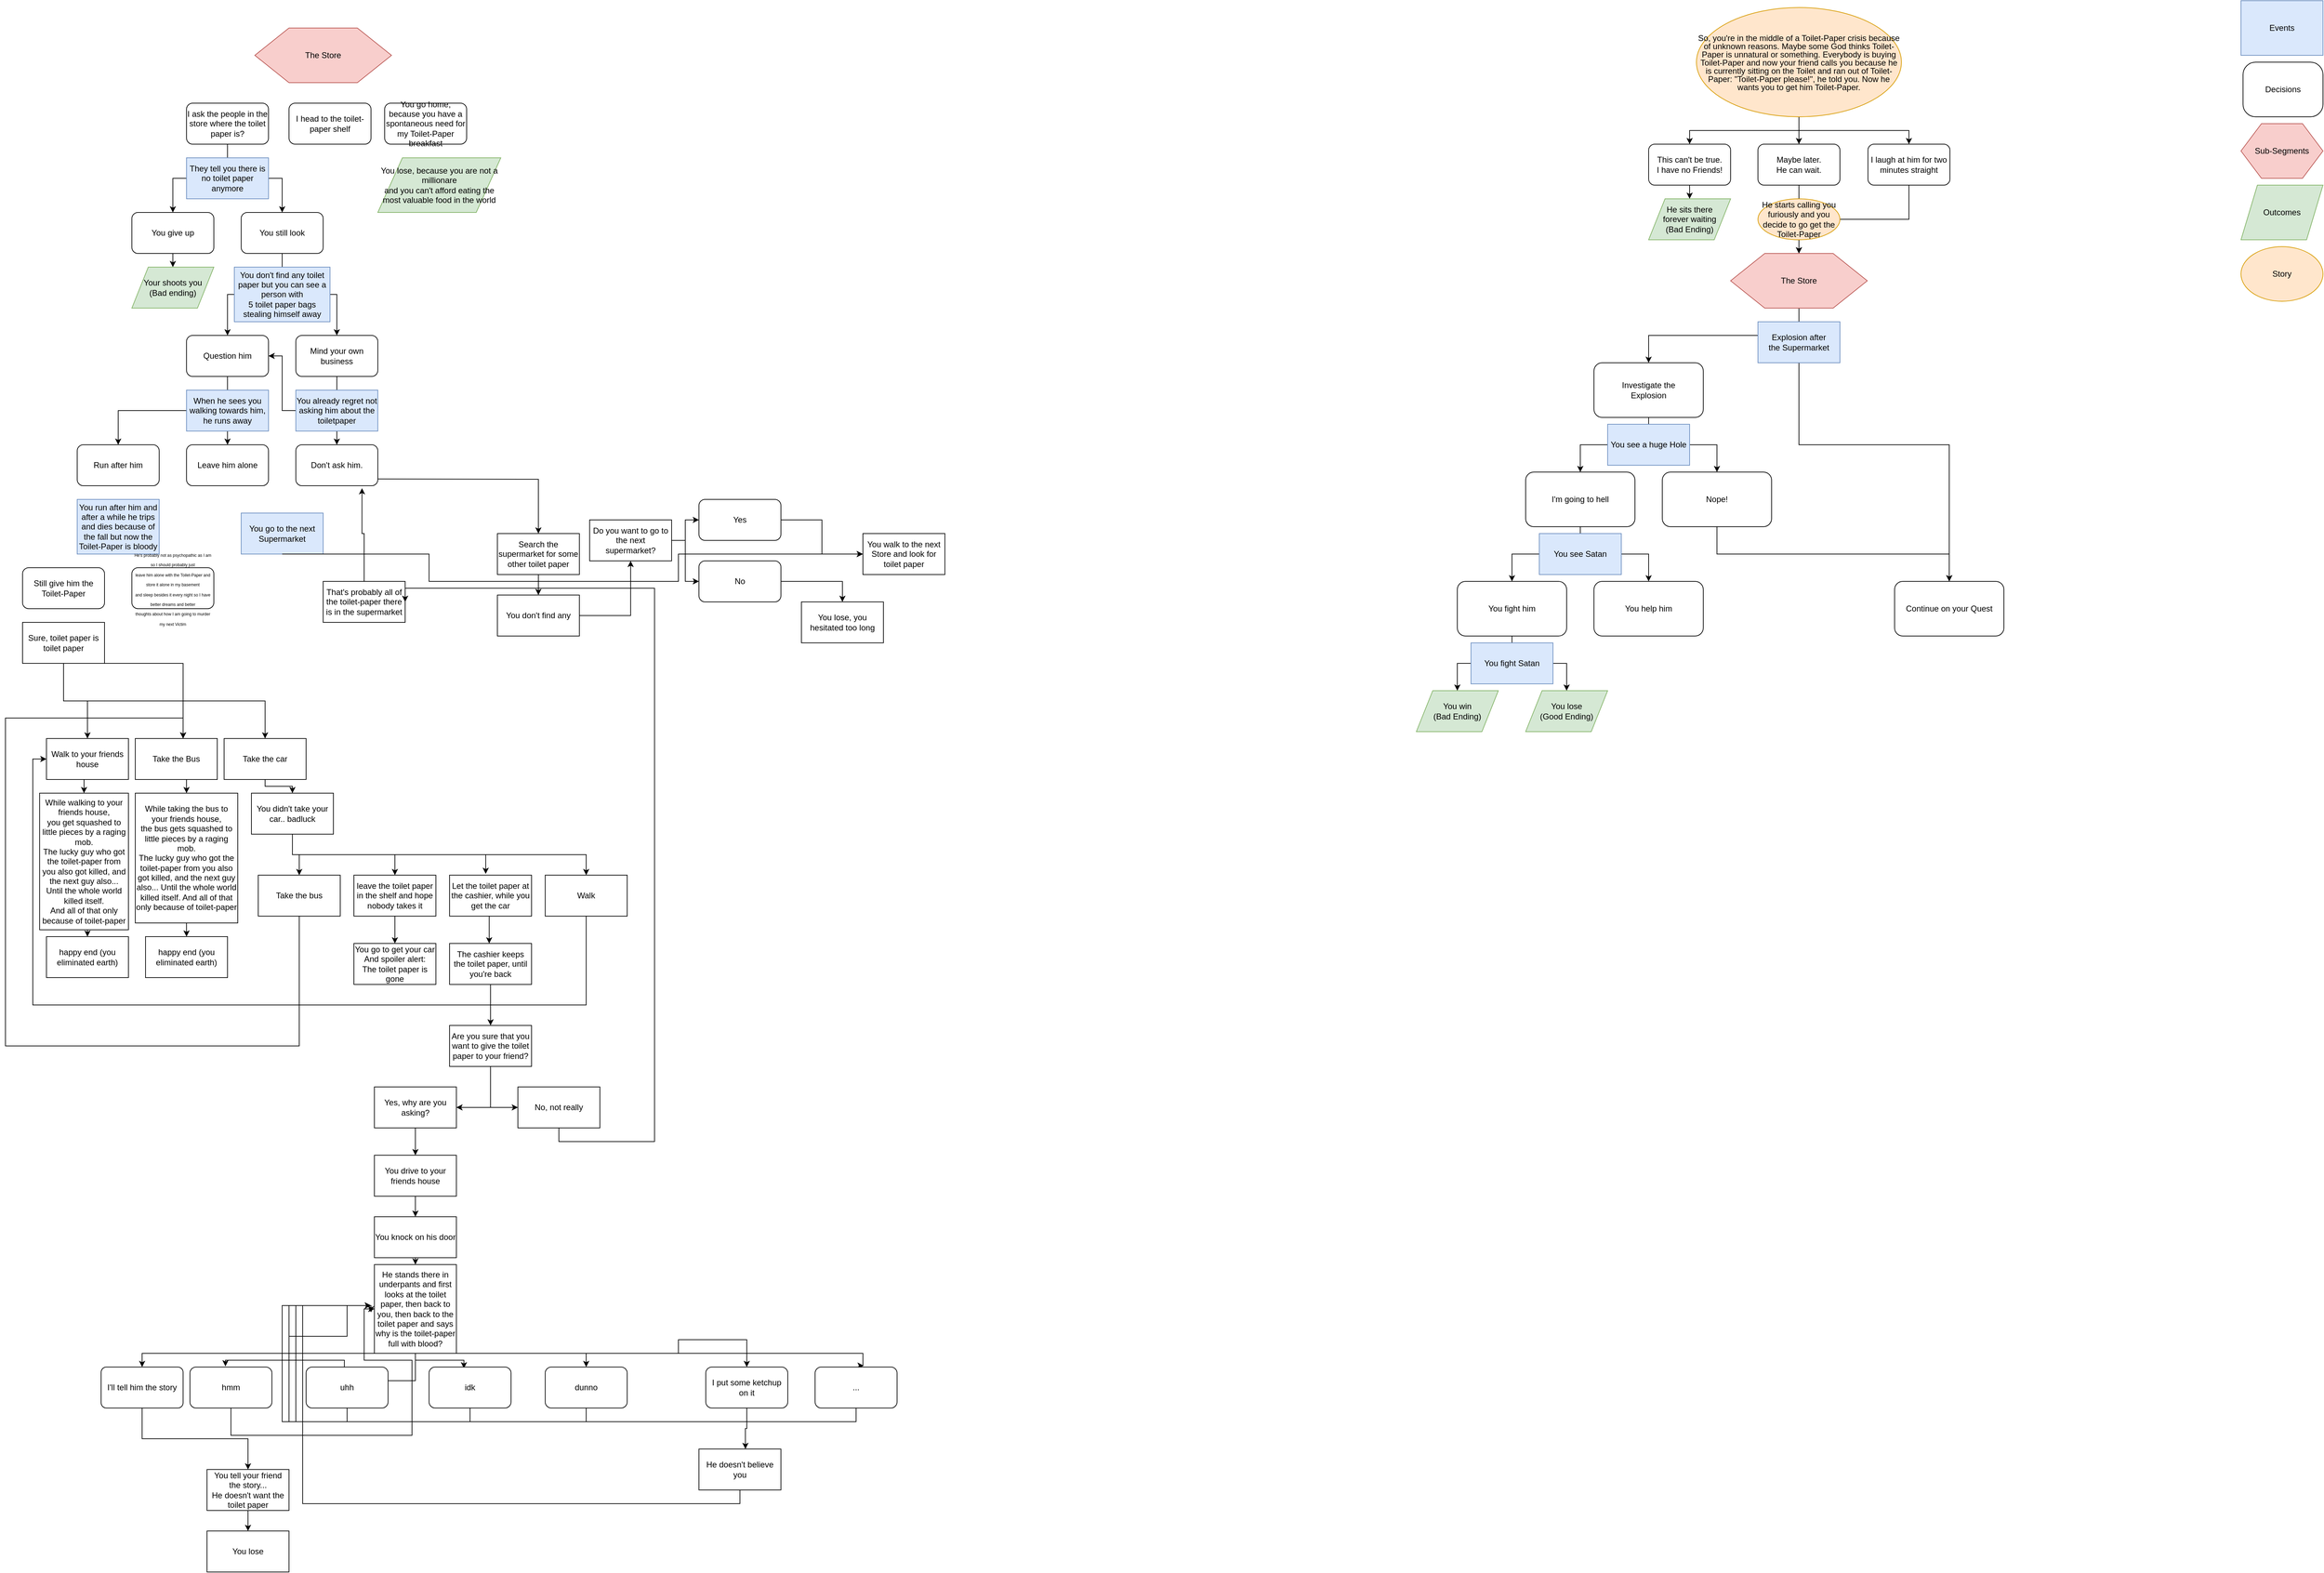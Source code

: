 <mxfile version="12.8.9" type="github">
  <diagram id="Qn3-nG2EIfxCC5e99ubx" name="Page-1">
    <mxGraphModel dx="2870" dy="514" grid="1" gridSize="10" guides="1" tooltips="1" connect="1" arrows="1" fold="1" page="0" pageScale="1" pageWidth="1169" pageHeight="827" background="none" math="0" shadow="0">
      <root>
        <mxCell id="0" />
        <mxCell id="1" parent="0" />
        <mxCell id="w2yHV6jO7LddsXgPNAkQ-8" style="edgeStyle=orthogonalEdgeStyle;rounded=0;orthogonalLoop=1;jettySize=auto;html=1;exitX=0.5;exitY=1;exitDx=0;exitDy=0;entryX=0.5;entryY=0;entryDx=0;entryDy=0;" parent="1" source="qTc8x9LIwxy68OP4qptk-10" target="qTc8x9LIwxy68OP4qptk-4" edge="1">
          <mxGeometry relative="1" as="geometry">
            <mxPoint x="760" y="450" as="sourcePoint" />
            <Array as="points">
              <mxPoint x="760" y="490" />
              <mxPoint x="540" y="490" />
            </Array>
          </mxGeometry>
        </mxCell>
        <mxCell id="w2yHV6jO7LddsXgPNAkQ-10" style="edgeStyle=orthogonalEdgeStyle;rounded=0;orthogonalLoop=1;jettySize=auto;html=1;exitX=0.5;exitY=1;exitDx=0;exitDy=0;entryX=0.5;entryY=0;entryDx=0;entryDy=0;" parent="1" source="qTc8x9LIwxy68OP4qptk-4" target="w2yHV6jO7LddsXgPNAkQ-2" edge="1">
          <mxGeometry relative="1" as="geometry" />
        </mxCell>
        <mxCell id="w2yHV6jO7LddsXgPNAkQ-13" style="edgeStyle=orthogonalEdgeStyle;rounded=0;orthogonalLoop=1;jettySize=auto;html=1;exitX=0.5;exitY=1;exitDx=0;exitDy=0;entryX=0.5;entryY=0;entryDx=0;entryDy=0;" parent="1" source="qTc8x9LIwxy68OP4qptk-4" target="w2yHV6jO7LddsXgPNAkQ-11" edge="1">
          <mxGeometry relative="1" as="geometry" />
        </mxCell>
        <mxCell id="qTc8x9LIwxy68OP4qptk-4" value="Investigate the&lt;br&gt;Explosion" style="rounded=1;whiteSpace=wrap;html=1;" parent="1" vertex="1">
          <mxGeometry x="460" y="530" width="160" height="80" as="geometry" />
        </mxCell>
        <mxCell id="qTc8x9LIwxy68OP4qptk-5" value="Continue on your Quest" style="rounded=1;whiteSpace=wrap;html=1;" parent="1" vertex="1">
          <mxGeometry x="900" y="850" width="160" height="80" as="geometry" />
        </mxCell>
        <mxCell id="w2yHV6jO7LddsXgPNAkQ-37" style="edgeStyle=orthogonalEdgeStyle;rounded=0;orthogonalLoop=1;jettySize=auto;html=1;exitX=0.5;exitY=1;exitDx=0;exitDy=0;entryX=0.5;entryY=0;entryDx=0;entryDy=0;" parent="1" source="w2yHV6jO7LddsXgPNAkQ-2" target="w2yHV6jO7LddsXgPNAkQ-36" edge="1">
          <mxGeometry relative="1" as="geometry" />
        </mxCell>
        <mxCell id="w2yHV6jO7LddsXgPNAkQ-38" style="edgeStyle=orthogonalEdgeStyle;rounded=0;orthogonalLoop=1;jettySize=auto;html=1;exitX=0.5;exitY=1;exitDx=0;exitDy=0;entryX=0.5;entryY=0;entryDx=0;entryDy=0;" parent="1" source="w2yHV6jO7LddsXgPNAkQ-2" target="w2yHV6jO7LddsXgPNAkQ-35" edge="1">
          <mxGeometry relative="1" as="geometry" />
        </mxCell>
        <mxCell id="w2yHV6jO7LddsXgPNAkQ-2" value="I&#39;m going to hell" style="rounded=1;whiteSpace=wrap;html=1;" parent="1" vertex="1">
          <mxGeometry x="360" y="690" width="160" height="80" as="geometry" />
        </mxCell>
        <mxCell id="w2yHV6jO7LddsXgPNAkQ-3" value="You see a huge Hole" style="rounded=0;whiteSpace=wrap;html=1;fillColor=#dae8fc;strokeColor=#6c8ebf;" parent="1" vertex="1">
          <mxGeometry x="480" y="620" width="120" height="60" as="geometry" />
        </mxCell>
        <mxCell id="ga1ZJdMdY6wzrTvUTJqG-1" style="edgeStyle=orthogonalEdgeStyle;rounded=0;orthogonalLoop=1;jettySize=auto;html=1;exitX=0.5;exitY=1;exitDx=0;exitDy=0;entryX=0.5;entryY=0;entryDx=0;entryDy=0;" parent="1" source="w2yHV6jO7LddsXgPNAkQ-11" target="qTc8x9LIwxy68OP4qptk-5" edge="1">
          <mxGeometry relative="1" as="geometry" />
        </mxCell>
        <mxCell id="w2yHV6jO7LddsXgPNAkQ-11" value="Nope!" style="rounded=1;whiteSpace=wrap;html=1;" parent="1" vertex="1">
          <mxGeometry x="560" y="690" width="160" height="80" as="geometry" />
        </mxCell>
        <mxCell id="w2yHV6jO7LddsXgPNAkQ-18" value="Events" style="rounded=0;whiteSpace=wrap;html=1;fillColor=#dae8fc;strokeColor=#6c8ebf;" parent="1" vertex="1">
          <mxGeometry x="1407" width="120" height="80" as="geometry" />
        </mxCell>
        <mxCell id="w2yHV6jO7LddsXgPNAkQ-19" value="Decisions" style="rounded=1;whiteSpace=wrap;html=1;arcSize=23;" parent="1" vertex="1">
          <mxGeometry x="1410" y="90" width="117" height="80" as="geometry" />
        </mxCell>
        <mxCell id="w2yHV6jO7LddsXgPNAkQ-21" value="Outcomes" style="shape=parallelogram;perimeter=parallelogramPerimeter;whiteSpace=wrap;html=1;fillColor=#d5e8d4;strokeColor=#82b366;" parent="1" vertex="1">
          <mxGeometry x="1407" y="270" width="120" height="80" as="geometry" />
        </mxCell>
        <mxCell id="w2yHV6jO7LddsXgPNAkQ-22" value="You win&lt;br&gt;(Bad Ending)" style="shape=parallelogram;perimeter=parallelogramPerimeter;whiteSpace=wrap;html=1;fillColor=#d5e8d4;strokeColor=#82b366;" parent="1" vertex="1">
          <mxGeometry x="200" y="1010" width="120" height="60" as="geometry" />
        </mxCell>
        <mxCell id="w2yHV6jO7LddsXgPNAkQ-23" value="You lose&lt;br&gt;(Good Ending)" style="shape=parallelogram;perimeter=parallelogramPerimeter;whiteSpace=wrap;html=1;fillColor=#d5e8d4;strokeColor=#82b366;" parent="1" vertex="1">
          <mxGeometry x="360" y="1010" width="120" height="60" as="geometry" />
        </mxCell>
        <mxCell id="w2yHV6jO7LddsXgPNAkQ-33" value="You see Satan" style="rounded=0;whiteSpace=wrap;html=1;fillColor=#dae8fc;strokeColor=#6c8ebf;" parent="1" vertex="1">
          <mxGeometry x="380" y="780" width="120" height="60" as="geometry" />
        </mxCell>
        <mxCell id="w2yHV6jO7LddsXgPNAkQ-35" value="You help him" style="rounded=1;whiteSpace=wrap;html=1;" parent="1" vertex="1">
          <mxGeometry x="460" y="850" width="160" height="80" as="geometry" />
        </mxCell>
        <mxCell id="w2yHV6jO7LddsXgPNAkQ-39" style="edgeStyle=orthogonalEdgeStyle;rounded=0;orthogonalLoop=1;jettySize=auto;html=1;exitX=0.5;exitY=1;exitDx=0;exitDy=0;entryX=0.5;entryY=0;entryDx=0;entryDy=0;" parent="1" source="w2yHV6jO7LddsXgPNAkQ-36" target="w2yHV6jO7LddsXgPNAkQ-22" edge="1">
          <mxGeometry relative="1" as="geometry" />
        </mxCell>
        <mxCell id="w2yHV6jO7LddsXgPNAkQ-40" style="edgeStyle=orthogonalEdgeStyle;rounded=0;orthogonalLoop=1;jettySize=auto;html=1;exitX=0.5;exitY=1;exitDx=0;exitDy=0;entryX=0.5;entryY=0;entryDx=0;entryDy=0;" parent="1" source="w2yHV6jO7LddsXgPNAkQ-36" target="w2yHV6jO7LddsXgPNAkQ-23" edge="1">
          <mxGeometry relative="1" as="geometry" />
        </mxCell>
        <mxCell id="w2yHV6jO7LddsXgPNAkQ-36" value="You fight him" style="rounded=1;whiteSpace=wrap;html=1;" parent="1" vertex="1">
          <mxGeometry x="260" y="850" width="160" height="80" as="geometry" />
        </mxCell>
        <mxCell id="w2yHV6jO7LddsXgPNAkQ-17" value="You fight Satan" style="rounded=0;whiteSpace=wrap;html=1;fillColor=#dae8fc;strokeColor=#6c8ebf;" parent="1" vertex="1">
          <mxGeometry x="280" y="940" width="120" height="60" as="geometry" />
        </mxCell>
        <mxCell id="hGm-7pk2wTPDIRRF_HYG-1" value="Story" style="ellipse;whiteSpace=wrap;html=1;fillColor=#ffe6cc;strokeColor=#d79b00;" parent="1" vertex="1">
          <mxGeometry x="1407" y="360" width="120" height="80" as="geometry" />
        </mxCell>
        <mxCell id="hGm-7pk2wTPDIRRF_HYG-8" style="edgeStyle=orthogonalEdgeStyle;rounded=0;orthogonalLoop=1;jettySize=auto;html=1;exitX=0.5;exitY=1;exitDx=0;exitDy=0;entryX=0.5;entryY=0;entryDx=0;entryDy=0;" parent="1" source="hGm-7pk2wTPDIRRF_HYG-2" target="hGm-7pk2wTPDIRRF_HYG-4" edge="1">
          <mxGeometry relative="1" as="geometry" />
        </mxCell>
        <mxCell id="hGm-7pk2wTPDIRRF_HYG-9" style="edgeStyle=orthogonalEdgeStyle;rounded=0;orthogonalLoop=1;jettySize=auto;html=1;exitX=0.5;exitY=1;exitDx=0;exitDy=0;entryX=0.5;entryY=0;entryDx=0;entryDy=0;" parent="1" source="hGm-7pk2wTPDIRRF_HYG-2" target="hGm-7pk2wTPDIRRF_HYG-5" edge="1">
          <mxGeometry relative="1" as="geometry" />
        </mxCell>
        <mxCell id="hGm-7pk2wTPDIRRF_HYG-10" style="edgeStyle=orthogonalEdgeStyle;rounded=0;orthogonalLoop=1;jettySize=auto;html=1;exitX=0.5;exitY=1;exitDx=0;exitDy=0;entryX=0.5;entryY=0;entryDx=0;entryDy=0;" parent="1" source="hGm-7pk2wTPDIRRF_HYG-2" target="hGm-7pk2wTPDIRRF_HYG-6" edge="1">
          <mxGeometry relative="1" as="geometry" />
        </mxCell>
        <mxCell id="hGm-7pk2wTPDIRRF_HYG-2" value="&lt;p style=&quot;line-height: 100%&quot;&gt;So, you&#39;re in the middle of a Toilet-Paper crisis because of unknown reasons. Maybe some God thinks Toilet-Paper is unnatural or something. Everybody is buying Toilet-Paper and now your friend calls you because he is currently sitting on the Toilet and ran out of Toilet-Paper: &quot;Toilet-Paper please!&quot;, he told you. Now he wants you to get him Toilet-Paper.&lt;/p&gt;" style="ellipse;whiteSpace=wrap;html=1;fillColor=#ffe6cc;strokeColor=#d79b00;align=center;" parent="1" vertex="1">
          <mxGeometry x="610" y="10" width="300" height="160" as="geometry" />
        </mxCell>
        <mxCell id="hGm-7pk2wTPDIRRF_HYG-13" style="edgeStyle=orthogonalEdgeStyle;rounded=0;orthogonalLoop=1;jettySize=auto;html=1;exitX=0.5;exitY=1;exitDx=0;exitDy=0;entryX=0.5;entryY=0;entryDx=0;entryDy=0;" parent="1" source="hGm-7pk2wTPDIRRF_HYG-4" target="hGm-7pk2wTPDIRRF_HYG-12" edge="1">
          <mxGeometry relative="1" as="geometry" />
        </mxCell>
        <mxCell id="hGm-7pk2wTPDIRRF_HYG-4" value="This can&#39;t be true.&lt;br&gt;I have no Friends!" style="rounded=1;whiteSpace=wrap;html=1;" parent="1" vertex="1">
          <mxGeometry x="540" y="210" width="120" height="60" as="geometry" />
        </mxCell>
        <mxCell id="HRX807A8xVsZpX2Y_Qhh-1" style="edgeStyle=orthogonalEdgeStyle;rounded=0;orthogonalLoop=1;jettySize=auto;html=1;exitX=0.5;exitY=1;exitDx=0;exitDy=0;entryX=0.5;entryY=0;entryDx=0;entryDy=0;" parent="1" source="hGm-7pk2wTPDIRRF_HYG-5" target="OO5MdOur09zsrJe4_zCE-3" edge="1">
          <mxGeometry relative="1" as="geometry" />
        </mxCell>
        <mxCell id="hGm-7pk2wTPDIRRF_HYG-5" value="Maybe later.&lt;br&gt;He can wait." style="rounded=1;whiteSpace=wrap;html=1;" parent="1" vertex="1">
          <mxGeometry x="700" y="210" width="120" height="60" as="geometry" />
        </mxCell>
        <mxCell id="HRX807A8xVsZpX2Y_Qhh-2" style="edgeStyle=orthogonalEdgeStyle;rounded=0;orthogonalLoop=1;jettySize=auto;html=1;exitX=0.5;exitY=1;exitDx=0;exitDy=0;entryX=0.5;entryY=0;entryDx=0;entryDy=0;" parent="1" source="hGm-7pk2wTPDIRRF_HYG-6" target="OO5MdOur09zsrJe4_zCE-3" edge="1">
          <mxGeometry relative="1" as="geometry" />
        </mxCell>
        <mxCell id="hGm-7pk2wTPDIRRF_HYG-6" value="I laugh at him for two minutes straight" style="rounded=1;whiteSpace=wrap;html=1;" parent="1" vertex="1">
          <mxGeometry x="861" y="210" width="120" height="60" as="geometry" />
        </mxCell>
        <mxCell id="hGm-7pk2wTPDIRRF_HYG-12" value="He sits there &lt;br&gt;forever waiting&lt;br&gt;(Bad Ending)" style="shape=parallelogram;perimeter=parallelogramPerimeter;whiteSpace=wrap;html=1;fillColor=#d5e8d4;strokeColor=#82b366;" parent="1" vertex="1">
          <mxGeometry x="540" y="290" width="120" height="60" as="geometry" />
        </mxCell>
        <mxCell id="hGm-7pk2wTPDIRRF_HYG-14" value="He starts calling you furiously and you decide to go get the Toilet-Paper" style="ellipse;whiteSpace=wrap;html=1;fillColor=#ffe6cc;strokeColor=#d79b00;" parent="1" vertex="1">
          <mxGeometry x="700" y="290" width="120" height="60" as="geometry" />
        </mxCell>
        <mxCell id="OO5MdOur09zsrJe4_zCE-1" value="Sub-Segments" style="shape=hexagon;perimeter=hexagonPerimeter2;whiteSpace=wrap;html=1;fillColor=#f8cecc;strokeColor=#b85450;" parent="1" vertex="1">
          <mxGeometry x="1407" y="180" width="120" height="80" as="geometry" />
        </mxCell>
        <mxCell id="xJ5OwYgdjSTBkFPhT8F--6" style="edgeStyle=orthogonalEdgeStyle;rounded=0;orthogonalLoop=1;jettySize=auto;html=1;exitX=0.5;exitY=1;exitDx=0;exitDy=0;entryX=0.5;entryY=0;entryDx=0;entryDy=0;" parent="1" source="OO5MdOur09zsrJe4_zCE-3" target="qTc8x9LIwxy68OP4qptk-5" edge="1">
          <mxGeometry relative="1" as="geometry" />
        </mxCell>
        <mxCell id="OO5MdOur09zsrJe4_zCE-3" value="The Store" style="shape=hexagon;perimeter=hexagonPerimeter2;whiteSpace=wrap;html=1;fillColor=#f8cecc;strokeColor=#b85450;" parent="1" vertex="1">
          <mxGeometry x="660" y="370" width="200" height="80" as="geometry" />
        </mxCell>
        <mxCell id="qTc8x9LIwxy68OP4qptk-10" value="Explosion after&lt;br&gt;the Supermarket" style="rounded=0;whiteSpace=wrap;html=1;fillColor=#dae8fc;strokeColor=#6c8ebf;" parent="1" vertex="1">
          <mxGeometry x="700" y="470" width="120" height="60" as="geometry" />
        </mxCell>
        <mxCell id="4MemGEek6DB2b53ONelM-1" value="The Store" style="shape=hexagon;perimeter=hexagonPerimeter2;whiteSpace=wrap;html=1;fillColor=#f8cecc;strokeColor=#b85450;" parent="1" vertex="1">
          <mxGeometry x="-1500" y="40" width="200" height="80" as="geometry" />
        </mxCell>
        <mxCell id="WwWyATiSNRp0P1ia7kzS-28" style="edgeStyle=orthogonalEdgeStyle;rounded=0;orthogonalLoop=1;jettySize=auto;html=1;exitX=0.5;exitY=1;exitDx=0;exitDy=0;entryX=0.5;entryY=0;entryDx=0;entryDy=0;" parent="1" target="WwWyATiSNRp0P1ia7kzS-27" edge="1">
          <mxGeometry relative="1" as="geometry">
            <mxPoint x="-1380" y="700" as="sourcePoint" />
          </mxGeometry>
        </mxCell>
        <mxCell id="WwWyATiSNRp0P1ia7kzS-26" value="You go to the next Supermarket" style="rounded=0;whiteSpace=wrap;html=1;fillColor=#dae8fc;strokeColor=#6c8ebf;" parent="1" vertex="1">
          <mxGeometry x="-1520" y="750" width="120" height="60" as="geometry" />
        </mxCell>
        <mxCell id="WwWyATiSNRp0P1ia7kzS-27" value="Search the supermarket for some other toilet paper" style="rounded=0;whiteSpace=wrap;html=1;" parent="1" vertex="1">
          <mxGeometry x="-1145" y="780" width="120" height="60" as="geometry" />
        </mxCell>
        <mxCell id="M6KW342iFe4JDzRaZPrO-49" value="That&#39;s probably all of the toilet-paper there is in the supermarket" style="rounded=0;whiteSpace=wrap;html=1;" parent="1" vertex="1">
          <mxGeometry x="-1400" y="850" width="120" height="60" as="geometry" />
        </mxCell>
        <mxCell id="M6KW342iFe4JDzRaZPrO-1" value="You run after him and after a while he trips and dies because of the fall but now the Toilet-Paper is bloody" style="rounded=0;whiteSpace=wrap;html=1;fillColor=#dae8fc;strokeColor=#6c8ebf;" parent="1" vertex="1">
          <mxGeometry x="-1760" y="730" width="120" height="80" as="geometry" />
        </mxCell>
        <mxCell id="M6KW342iFe4JDzRaZPrO-13" style="edgeStyle=orthogonalEdgeStyle;rounded=0;orthogonalLoop=1;jettySize=auto;html=1;exitX=0.5;exitY=1;exitDx=0;exitDy=0;" parent="1" source="M6KW342iFe4JDzRaZPrO-5" target="M6KW342iFe4JDzRaZPrO-12" edge="1">
          <mxGeometry relative="1" as="geometry" />
        </mxCell>
        <mxCell id="M6KW342iFe4JDzRaZPrO-14" style="edgeStyle=orthogonalEdgeStyle;rounded=0;orthogonalLoop=1;jettySize=auto;html=1;exitX=0.5;exitY=1;exitDx=0;exitDy=0;" parent="1" source="M6KW342iFe4JDzRaZPrO-5" target="M6KW342iFe4JDzRaZPrO-11" edge="1">
          <mxGeometry relative="1" as="geometry">
            <Array as="points">
              <mxPoint x="-1605" y="1070" />
              <mxPoint x="-1605" y="1070" />
            </Array>
          </mxGeometry>
        </mxCell>
        <mxCell id="M6KW342iFe4JDzRaZPrO-15" style="edgeStyle=orthogonalEdgeStyle;rounded=0;orthogonalLoop=1;jettySize=auto;html=1;exitX=0.5;exitY=1;exitDx=0;exitDy=0;entryX=0.5;entryY=0;entryDx=0;entryDy=0;" parent="1" source="M6KW342iFe4JDzRaZPrO-5" target="M6KW342iFe4JDzRaZPrO-10" edge="1">
          <mxGeometry relative="1" as="geometry" />
        </mxCell>
        <mxCell id="M6KW342iFe4JDzRaZPrO-5" value="Sure, toilet paper is toilet paper " style="rounded=0;whiteSpace=wrap;html=1;" parent="1" vertex="1">
          <mxGeometry x="-1840" y="910" width="120" height="60" as="geometry" />
        </mxCell>
        <mxCell id="M6KW342iFe4JDzRaZPrO-20" style="edgeStyle=orthogonalEdgeStyle;rounded=0;orthogonalLoop=1;jettySize=auto;html=1;exitX=0.5;exitY=1;exitDx=0;exitDy=0;entryX=0.5;entryY=0;entryDx=0;entryDy=0;" parent="1" source="M6KW342iFe4JDzRaZPrO-10" target="M6KW342iFe4JDzRaZPrO-17" edge="1">
          <mxGeometry relative="1" as="geometry" />
        </mxCell>
        <mxCell id="M6KW342iFe4JDzRaZPrO-10" value="&lt;div&gt;Walk to your friends house&lt;/div&gt;" style="rounded=0;whiteSpace=wrap;html=1;" parent="1" vertex="1">
          <mxGeometry x="-1805" y="1080" width="120" height="60" as="geometry" />
        </mxCell>
        <mxCell id="M6KW342iFe4JDzRaZPrO-24" style="edgeStyle=orthogonalEdgeStyle;rounded=0;orthogonalLoop=1;jettySize=auto;html=1;exitX=0.5;exitY=1;exitDx=0;exitDy=0;entryX=0.5;entryY=0;entryDx=0;entryDy=0;" parent="1" source="M6KW342iFe4JDzRaZPrO-11" target="M6KW342iFe4JDzRaZPrO-22" edge="1">
          <mxGeometry relative="1" as="geometry" />
        </mxCell>
        <mxCell id="M6KW342iFe4JDzRaZPrO-11" value="Take the Bus" style="rounded=0;whiteSpace=wrap;html=1;" parent="1" vertex="1">
          <mxGeometry x="-1675" y="1080" width="120" height="60" as="geometry" />
        </mxCell>
        <mxCell id="M6KW342iFe4JDzRaZPrO-26" style="edgeStyle=orthogonalEdgeStyle;rounded=0;orthogonalLoop=1;jettySize=auto;html=1;exitX=0.5;exitY=1;exitDx=0;exitDy=0;entryX=0.5;entryY=0;entryDx=0;entryDy=0;" parent="1" source="M6KW342iFe4JDzRaZPrO-12" target="M6KW342iFe4JDzRaZPrO-25" edge="1">
          <mxGeometry relative="1" as="geometry">
            <Array as="points">
              <mxPoint x="-1485" y="1150" />
              <mxPoint x="-1445" y="1150" />
            </Array>
          </mxGeometry>
        </mxCell>
        <mxCell id="M6KW342iFe4JDzRaZPrO-12" value="Take the car" style="rounded=0;whiteSpace=wrap;html=1;" parent="1" vertex="1">
          <mxGeometry x="-1545" y="1080" width="120" height="60" as="geometry" />
        </mxCell>
        <mxCell id="M6KW342iFe4JDzRaZPrO-19" style="edgeStyle=orthogonalEdgeStyle;rounded=0;orthogonalLoop=1;jettySize=auto;html=1;exitX=0.5;exitY=1;exitDx=0;exitDy=0;entryX=0.5;entryY=0;entryDx=0;entryDy=0;" parent="1" source="M6KW342iFe4JDzRaZPrO-17" target="M6KW342iFe4JDzRaZPrO-18" edge="1">
          <mxGeometry relative="1" as="geometry" />
        </mxCell>
        <mxCell id="M6KW342iFe4JDzRaZPrO-17" value="&lt;div&gt;While walking to your friends house,&lt;/div&gt;&lt;div&gt;you get squashed to little pieces by a raging mob.&lt;/div&gt;&lt;div&gt;The lucky guy who got the toilet-paper from you also got killed, and the next guy also... Until the whole world killed itself.&lt;/div&gt;&lt;div&gt; And all of that only because of toilet-paper&lt;/div&gt;" style="rounded=0;whiteSpace=wrap;html=1;" parent="1" vertex="1">
          <mxGeometry x="-1815" y="1160" width="130" height="200" as="geometry" />
        </mxCell>
        <mxCell id="M6KW342iFe4JDzRaZPrO-18" value="happy end (you eliminated earth)" style="rounded=0;whiteSpace=wrap;html=1;" parent="1" vertex="1">
          <mxGeometry x="-1805" y="1370" width="120" height="60" as="geometry" />
        </mxCell>
        <mxCell id="M6KW342iFe4JDzRaZPrO-21" style="edgeStyle=orthogonalEdgeStyle;rounded=0;orthogonalLoop=1;jettySize=auto;html=1;exitX=0.5;exitY=1;exitDx=0;exitDy=0;entryX=0.5;entryY=0;entryDx=0;entryDy=0;" parent="1" source="M6KW342iFe4JDzRaZPrO-22" target="M6KW342iFe4JDzRaZPrO-23" edge="1">
          <mxGeometry relative="1" as="geometry" />
        </mxCell>
        <mxCell id="M6KW342iFe4JDzRaZPrO-22" value="&lt;div&gt;While taking the bus to your friends house,&lt;/div&gt;&lt;div&gt;the bus gets squashed to little pieces by a raging mob.&lt;br&gt;&lt;/div&gt;&lt;div&gt;The lucky guy who got the toilet-paper from you also got killed, and the next guy also... Until the whole world killed itself. And all of that only because of toilet-paper&lt;br&gt;&lt;/div&gt;" style="rounded=0;whiteSpace=wrap;html=1;" parent="1" vertex="1">
          <mxGeometry x="-1675" y="1160" width="150" height="190" as="geometry" />
        </mxCell>
        <mxCell id="M6KW342iFe4JDzRaZPrO-23" value="happy end (you eliminated earth)" style="rounded=0;whiteSpace=wrap;html=1;" parent="1" vertex="1">
          <mxGeometry x="-1660" y="1370" width="120" height="60" as="geometry" />
        </mxCell>
        <mxCell id="M6KW342iFe4JDzRaZPrO-31" style="edgeStyle=orthogonalEdgeStyle;rounded=0;orthogonalLoop=1;jettySize=auto;html=1;exitX=0.5;exitY=1;exitDx=0;exitDy=0;entryX=0.5;entryY=0;entryDx=0;entryDy=0;" parent="1" source="M6KW342iFe4JDzRaZPrO-25" target="M6KW342iFe4JDzRaZPrO-30" edge="1">
          <mxGeometry relative="1" as="geometry" />
        </mxCell>
        <mxCell id="M6KW342iFe4JDzRaZPrO-32" style="edgeStyle=orthogonalEdgeStyle;rounded=0;orthogonalLoop=1;jettySize=auto;html=1;exitX=0.5;exitY=1;exitDx=0;exitDy=0;entryX=0.5;entryY=0;entryDx=0;entryDy=0;" parent="1" source="M6KW342iFe4JDzRaZPrO-25" target="M6KW342iFe4JDzRaZPrO-27" edge="1">
          <mxGeometry relative="1" as="geometry" />
        </mxCell>
        <mxCell id="M6KW342iFe4JDzRaZPrO-33" style="edgeStyle=orthogonalEdgeStyle;rounded=0;orthogonalLoop=1;jettySize=auto;html=1;exitX=0.5;exitY=1;exitDx=0;exitDy=0;entryX=0.441;entryY=-0.031;entryDx=0;entryDy=0;entryPerimeter=0;" parent="1" source="M6KW342iFe4JDzRaZPrO-25" target="M6KW342iFe4JDzRaZPrO-28" edge="1">
          <mxGeometry relative="1" as="geometry" />
        </mxCell>
        <mxCell id="M6KW342iFe4JDzRaZPrO-34" style="edgeStyle=orthogonalEdgeStyle;rounded=0;orthogonalLoop=1;jettySize=auto;html=1;exitX=0.5;exitY=1;exitDx=0;exitDy=0;" parent="1" source="M6KW342iFe4JDzRaZPrO-25" target="M6KW342iFe4JDzRaZPrO-29" edge="1">
          <mxGeometry relative="1" as="geometry" />
        </mxCell>
        <mxCell id="M6KW342iFe4JDzRaZPrO-25" value="&lt;div&gt;You didn&#39;t take your car.. badluck&lt;/div&gt;" style="rounded=0;whiteSpace=wrap;html=1;" parent="1" vertex="1">
          <mxGeometry x="-1505" y="1160" width="120" height="60" as="geometry" />
        </mxCell>
        <mxCell id="M6KW342iFe4JDzRaZPrO-39" style="edgeStyle=orthogonalEdgeStyle;rounded=0;orthogonalLoop=1;jettySize=auto;html=1;exitX=0.5;exitY=1;exitDx=0;exitDy=0;entryX=0.5;entryY=0;entryDx=0;entryDy=0;" parent="1" source="M6KW342iFe4JDzRaZPrO-27" target="M6KW342iFe4JDzRaZPrO-38" edge="1">
          <mxGeometry relative="1" as="geometry" />
        </mxCell>
        <mxCell id="M6KW342iFe4JDzRaZPrO-27" value="leave the toilet paper in the shelf and hope nobody takes it" style="rounded=0;whiteSpace=wrap;html=1;" parent="1" vertex="1">
          <mxGeometry x="-1355" y="1280" width="120" height="60" as="geometry" />
        </mxCell>
        <mxCell id="M6KW342iFe4JDzRaZPrO-48" style="edgeStyle=orthogonalEdgeStyle;rounded=0;orthogonalLoop=1;jettySize=auto;html=1;exitX=0.5;exitY=1;exitDx=0;exitDy=0;" parent="1" source="M6KW342iFe4JDzRaZPrO-28" target="M6KW342iFe4JDzRaZPrO-47" edge="1">
          <mxGeometry relative="1" as="geometry">
            <mxPoint x="-1157" y="1370" as="targetPoint" />
            <Array as="points">
              <mxPoint x="-1157" y="1340" />
            </Array>
          </mxGeometry>
        </mxCell>
        <mxCell id="M6KW342iFe4JDzRaZPrO-28" value="Let the toilet paper at the cashier, while you get the car" style="rounded=0;whiteSpace=wrap;html=1;" parent="1" vertex="1">
          <mxGeometry x="-1215" y="1280" width="120" height="60" as="geometry" />
        </mxCell>
        <mxCell id="M6KW342iFe4JDzRaZPrO-37" style="edgeStyle=orthogonalEdgeStyle;rounded=0;orthogonalLoop=1;jettySize=auto;html=1;exitX=0.5;exitY=1;exitDx=0;exitDy=0;entryX=0;entryY=0.5;entryDx=0;entryDy=0;" parent="1" source="M6KW342iFe4JDzRaZPrO-29" target="M6KW342iFe4JDzRaZPrO-10" edge="1">
          <mxGeometry relative="1" as="geometry">
            <Array as="points">
              <mxPoint x="-1015" y="1470" />
              <mxPoint x="-1825" y="1470" />
              <mxPoint x="-1825" y="1110" />
            </Array>
          </mxGeometry>
        </mxCell>
        <mxCell id="M6KW342iFe4JDzRaZPrO-29" value="Walk" style="rounded=0;whiteSpace=wrap;html=1;" parent="1" vertex="1">
          <mxGeometry x="-1075" y="1280" width="120" height="60" as="geometry" />
        </mxCell>
        <mxCell id="M6KW342iFe4JDzRaZPrO-35" style="edgeStyle=orthogonalEdgeStyle;rounded=0;orthogonalLoop=1;jettySize=auto;html=1;exitX=0.5;exitY=1;exitDx=0;exitDy=0;" parent="1" source="M6KW342iFe4JDzRaZPrO-30" target="M6KW342iFe4JDzRaZPrO-11" edge="1">
          <mxGeometry relative="1" as="geometry">
            <Array as="points">
              <mxPoint x="-1435" y="1530" />
              <mxPoint x="-1865" y="1530" />
              <mxPoint x="-1865" y="1050" />
              <mxPoint x="-1605" y="1050" />
            </Array>
          </mxGeometry>
        </mxCell>
        <mxCell id="M6KW342iFe4JDzRaZPrO-30" value="Take the bus" style="rounded=0;whiteSpace=wrap;html=1;" parent="1" vertex="1">
          <mxGeometry x="-1495" y="1280" width="120" height="60" as="geometry" />
        </mxCell>
        <mxCell id="M6KW342iFe4JDzRaZPrO-38" value="&lt;div&gt;You go to get your car&lt;br&gt;&lt;/div&gt;&lt;div&gt;And spoiler alert:&lt;/div&gt;&lt;div&gt;The toilet paper is gone&lt;br&gt; &lt;/div&gt;" style="rounded=0;whiteSpace=wrap;html=1;" parent="1" vertex="1">
          <mxGeometry x="-1355" y="1380" width="120" height="60" as="geometry" />
        </mxCell>
        <mxCell id="M6KW342iFe4JDzRaZPrO-52" style="edgeStyle=orthogonalEdgeStyle;rounded=0;orthogonalLoop=1;jettySize=auto;html=1;exitX=0.5;exitY=1;exitDx=0;exitDy=0;entryX=0.5;entryY=0;entryDx=0;entryDy=0;" edge="1" parent="1" source="M6KW342iFe4JDzRaZPrO-47" target="M6KW342iFe4JDzRaZPrO-51">
          <mxGeometry relative="1" as="geometry" />
        </mxCell>
        <mxCell id="M6KW342iFe4JDzRaZPrO-47" value="The cashier keeps the toilet paper, until you&#39;re back" style="rounded=0;whiteSpace=wrap;html=1;" parent="1" vertex="1">
          <mxGeometry x="-1215" y="1380" width="120" height="60" as="geometry" />
        </mxCell>
        <mxCell id="6DiMKuQ_fRoN0keim-UP-1" value="I head to the toilet-paper shelf" style="rounded=1;whiteSpace=wrap;html=1;" parent="1" vertex="1">
          <mxGeometry x="-1450" y="150" width="120" height="60" as="geometry" />
        </mxCell>
        <mxCell id="JG3rJxFggoxqtPLCYrr8-17" style="edgeStyle=orthogonalEdgeStyle;rounded=0;orthogonalLoop=1;jettySize=auto;html=1;exitX=0.5;exitY=1;exitDx=0;exitDy=0;entryX=0.5;entryY=0;entryDx=0;entryDy=0;" edge="1" parent="1" source="6DiMKuQ_fRoN0keim-UP-3" target="JG3rJxFggoxqtPLCYrr8-8">
          <mxGeometry relative="1" as="geometry" />
        </mxCell>
        <mxCell id="JG3rJxFggoxqtPLCYrr8-18" style="edgeStyle=orthogonalEdgeStyle;rounded=0;orthogonalLoop=1;jettySize=auto;html=1;exitX=0.5;exitY=1;exitDx=0;exitDy=0;entryX=0.5;entryY=0;entryDx=0;entryDy=0;" edge="1" parent="1" source="6DiMKuQ_fRoN0keim-UP-3" target="JG3rJxFggoxqtPLCYrr8-9">
          <mxGeometry relative="1" as="geometry" />
        </mxCell>
        <mxCell id="6DiMKuQ_fRoN0keim-UP-3" value="I ask the people in the store where the toilet paper is?" style="rounded=1;whiteSpace=wrap;html=1;" parent="1" vertex="1">
          <mxGeometry x="-1600" y="150" width="120" height="60" as="geometry" />
        </mxCell>
        <mxCell id="M6KW342iFe4JDzRaZPrO-56" style="edgeStyle=orthogonalEdgeStyle;rounded=0;orthogonalLoop=1;jettySize=auto;html=1;exitX=0.5;exitY=1;exitDx=0;exitDy=0;entryX=1;entryY=0.5;entryDx=0;entryDy=0;" edge="1" parent="1" source="M6KW342iFe4JDzRaZPrO-51" target="M6KW342iFe4JDzRaZPrO-54">
          <mxGeometry relative="1" as="geometry" />
        </mxCell>
        <mxCell id="M6KW342iFe4JDzRaZPrO-58" style="edgeStyle=orthogonalEdgeStyle;rounded=0;orthogonalLoop=1;jettySize=auto;html=1;exitX=0.5;exitY=1;exitDx=0;exitDy=0;entryX=0;entryY=0.5;entryDx=0;entryDy=0;" edge="1" parent="1" source="M6KW342iFe4JDzRaZPrO-51" target="M6KW342iFe4JDzRaZPrO-55">
          <mxGeometry relative="1" as="geometry" />
        </mxCell>
        <mxCell id="M6KW342iFe4JDzRaZPrO-51" value="Are you sure that you want to give the toilet paper to your friend? " style="rounded=0;whiteSpace=wrap;html=1;" parent="1" vertex="1">
          <mxGeometry x="-1215" y="1500" width="120" height="60" as="geometry" />
        </mxCell>
        <mxCell id="M6KW342iFe4JDzRaZPrO-64" style="edgeStyle=orthogonalEdgeStyle;rounded=0;orthogonalLoop=1;jettySize=auto;html=1;exitX=0.5;exitY=1;exitDx=0;exitDy=0;entryX=0.5;entryY=0;entryDx=0;entryDy=0;" edge="1" parent="1" source="M6KW342iFe4JDzRaZPrO-54" target="M6KW342iFe4JDzRaZPrO-63">
          <mxGeometry relative="1" as="geometry" />
        </mxCell>
        <mxCell id="M6KW342iFe4JDzRaZPrO-54" value="Yes, why are you asking?" style="rounded=0;whiteSpace=wrap;html=1;" vertex="1" parent="1">
          <mxGeometry x="-1325" y="1590" width="120" height="60" as="geometry" />
        </mxCell>
        <mxCell id="JG3rJxFggoxqtPLCYrr8-1" value="&lt;div&gt;You lose, because you are not a millionare&lt;/div&gt;&lt;div&gt;and you can&#39;t afford eating the most valuable food in the world&lt;br&gt;&lt;/div&gt;" style="shape=parallelogram;perimeter=parallelogramPerimeter;whiteSpace=wrap;html=1;fillColor=#d5e8d4;strokeColor=#82b366;" vertex="1" parent="1">
          <mxGeometry x="-1320" y="230" width="180" height="80" as="geometry" />
        </mxCell>
        <mxCell id="JG3rJxFggoxqtPLCYrr8-5" value="You go home, because you have a spontaneous need for my Toilet-Paper breakfast" style="rounded=1;whiteSpace=wrap;html=1;" vertex="1" parent="1">
          <mxGeometry x="-1310" y="150" width="120" height="60" as="geometry" />
        </mxCell>
        <mxCell id="JG3rJxFggoxqtPLCYrr8-7" style="edgeStyle=orthogonalEdgeStyle;rounded=0;orthogonalLoop=1;jettySize=auto;html=1;exitX=0.5;exitY=1;exitDx=0;exitDy=0;entryX=1;entryY=0.5;entryDx=0;entryDy=0;" edge="1" parent="1" source="M6KW342iFe4JDzRaZPrO-55" target="M6KW342iFe4JDzRaZPrO-49">
          <mxGeometry relative="1" as="geometry">
            <Array as="points">
              <mxPoint x="-1055" y="1670" />
              <mxPoint x="-915" y="1670" />
              <mxPoint x="-915" y="860" />
            </Array>
          </mxGeometry>
        </mxCell>
        <mxCell id="M6KW342iFe4JDzRaZPrO-55" value="No, not really" style="rounded=0;whiteSpace=wrap;html=1;" vertex="1" parent="1">
          <mxGeometry x="-1115" y="1590" width="120" height="60" as="geometry" />
        </mxCell>
        <mxCell id="M6KW342iFe4JDzRaZPrO-66" style="edgeStyle=orthogonalEdgeStyle;rounded=0;orthogonalLoop=1;jettySize=auto;html=1;exitX=0.5;exitY=1;exitDx=0;exitDy=0;" edge="1" parent="1" source="M6KW342iFe4JDzRaZPrO-63" target="M6KW342iFe4JDzRaZPrO-65">
          <mxGeometry relative="1" as="geometry" />
        </mxCell>
        <mxCell id="M6KW342iFe4JDzRaZPrO-63" value="You drive to your friends house" style="rounded=0;whiteSpace=wrap;html=1;" vertex="1" parent="1">
          <mxGeometry x="-1325" y="1690" width="120" height="60" as="geometry" />
        </mxCell>
        <mxCell id="M6KW342iFe4JDzRaZPrO-85" style="edgeStyle=orthogonalEdgeStyle;rounded=0;orthogonalLoop=1;jettySize=auto;html=1;exitX=0.5;exitY=1;exitDx=0;exitDy=0;entryX=0.5;entryY=0;entryDx=0;entryDy=0;" edge="1" parent="1" source="M6KW342iFe4JDzRaZPrO-65" target="M6KW342iFe4JDzRaZPrO-69">
          <mxGeometry relative="1" as="geometry" />
        </mxCell>
        <mxCell id="M6KW342iFe4JDzRaZPrO-65" value="You knock on his door" style="rounded=0;whiteSpace=wrap;html=1;" vertex="1" parent="1">
          <mxGeometry x="-1325" y="1780" width="120" height="60" as="geometry" />
        </mxCell>
        <mxCell id="M6KW342iFe4JDzRaZPrO-89" style="edgeStyle=orthogonalEdgeStyle;rounded=0;orthogonalLoop=1;jettySize=auto;html=1;exitX=0.5;exitY=1;exitDx=0;exitDy=0;" edge="1" parent="1" source="M6KW342iFe4JDzRaZPrO-69" target="M6KW342iFe4JDzRaZPrO-78">
          <mxGeometry relative="1" as="geometry">
            <Array as="points">
              <mxPoint x="-1015" y="1980" />
            </Array>
          </mxGeometry>
        </mxCell>
        <mxCell id="M6KW342iFe4JDzRaZPrO-90" style="edgeStyle=orthogonalEdgeStyle;rounded=0;orthogonalLoop=1;jettySize=auto;html=1;exitX=0.5;exitY=1;exitDx=0;exitDy=0;entryX=0.5;entryY=0;entryDx=0;entryDy=0;" edge="1" parent="1" source="M6KW342iFe4JDzRaZPrO-69" target="M6KW342iFe4JDzRaZPrO-79">
          <mxGeometry relative="1" as="geometry">
            <Array as="points">
              <mxPoint x="-880" y="1980" />
              <mxPoint x="-880" y="1960" />
              <mxPoint x="-780" y="1960" />
            </Array>
          </mxGeometry>
        </mxCell>
        <mxCell id="M6KW342iFe4JDzRaZPrO-91" style="edgeStyle=orthogonalEdgeStyle;rounded=0;orthogonalLoop=1;jettySize=auto;html=1;exitX=0.5;exitY=1;exitDx=0;exitDy=0;entryX=0.592;entryY=-0.033;entryDx=0;entryDy=0;entryPerimeter=0;" edge="1" parent="1" source="M6KW342iFe4JDzRaZPrO-69" target="M6KW342iFe4JDzRaZPrO-87">
          <mxGeometry relative="1" as="geometry">
            <mxPoint x="-610" y="1990" as="targetPoint" />
            <Array as="points">
              <mxPoint x="-610" y="1980" />
            </Array>
          </mxGeometry>
        </mxCell>
        <mxCell id="M6KW342iFe4JDzRaZPrO-92" style="edgeStyle=orthogonalEdgeStyle;rounded=0;orthogonalLoop=1;jettySize=auto;html=1;exitX=0.5;exitY=1;exitDx=0;exitDy=0;entryX=0.433;entryY=-0.017;entryDx=0;entryDy=0;entryPerimeter=0;" edge="1" parent="1" source="M6KW342iFe4JDzRaZPrO-69" target="M6KW342iFe4JDzRaZPrO-75">
          <mxGeometry relative="1" as="geometry">
            <mxPoint x="-1544" y="2000" as="targetPoint" />
            <Array as="points">
              <mxPoint x="-1265" y="2020" />
              <mxPoint x="-1369" y="2020" />
              <mxPoint x="-1369" y="1990" />
              <mxPoint x="-1543" y="1990" />
            </Array>
          </mxGeometry>
        </mxCell>
        <mxCell id="M6KW342iFe4JDzRaZPrO-93" style="edgeStyle=orthogonalEdgeStyle;rounded=0;orthogonalLoop=1;jettySize=auto;html=1;exitX=0.5;exitY=1;exitDx=0;exitDy=0;entryX=0.5;entryY=0;entryDx=0;entryDy=0;" edge="1" parent="1" source="M6KW342iFe4JDzRaZPrO-69" target="M6KW342iFe4JDzRaZPrO-80">
          <mxGeometry relative="1" as="geometry">
            <Array as="points">
              <mxPoint x="-1665" y="1980" />
            </Array>
          </mxGeometry>
        </mxCell>
        <mxCell id="M6KW342iFe4JDzRaZPrO-95" style="edgeStyle=orthogonalEdgeStyle;rounded=0;orthogonalLoop=1;jettySize=auto;html=1;exitX=0.5;exitY=1;exitDx=0;exitDy=0;entryX=0.425;entryY=0.033;entryDx=0;entryDy=0;entryPerimeter=0;" edge="1" parent="1" source="M6KW342iFe4JDzRaZPrO-69" target="M6KW342iFe4JDzRaZPrO-77">
          <mxGeometry relative="1" as="geometry">
            <Array as="points">
              <mxPoint x="-1265" y="1990" />
              <mxPoint x="-1194" y="1990" />
            </Array>
          </mxGeometry>
        </mxCell>
        <mxCell id="M6KW342iFe4JDzRaZPrO-69" value="He stands there in underpants and first looks at the toilet paper, then back to you, then back to the toilet paper and says why is the toilet-paper full with blood?" style="rounded=0;whiteSpace=wrap;html=1;" vertex="1" parent="1">
          <mxGeometry x="-1325" y="1850" width="120" height="130" as="geometry" />
        </mxCell>
        <mxCell id="M6KW342iFe4JDzRaZPrO-94" style="edgeStyle=orthogonalEdgeStyle;rounded=0;orthogonalLoop=1;jettySize=auto;html=1;exitX=0.5;exitY=1;exitDx=0;exitDy=0;entryX=0;entryY=0.5;entryDx=0;entryDy=0;" edge="1" parent="1" source="M6KW342iFe4JDzRaZPrO-75" target="M6KW342iFe4JDzRaZPrO-69">
          <mxGeometry relative="1" as="geometry">
            <Array as="points">
              <mxPoint x="-1535" y="2100" />
              <mxPoint x="-1270" y="2100" />
              <mxPoint x="-1270" y="1990" />
              <mxPoint x="-1340" y="1990" />
              <mxPoint x="-1340" y="1915" />
            </Array>
          </mxGeometry>
        </mxCell>
        <mxCell id="M6KW342iFe4JDzRaZPrO-75" value="hmm" style="rounded=1;whiteSpace=wrap;html=1;" vertex="1" parent="1">
          <mxGeometry x="-1595" y="2000" width="120" height="60" as="geometry" />
        </mxCell>
        <mxCell id="M6KW342iFe4JDzRaZPrO-97" style="edgeStyle=orthogonalEdgeStyle;rounded=0;orthogonalLoop=1;jettySize=auto;html=1;exitX=0.5;exitY=1;exitDx=0;exitDy=0;" edge="1" parent="1" source="M6KW342iFe4JDzRaZPrO-76">
          <mxGeometry relative="1" as="geometry">
            <mxPoint x="-1330" y="1920" as="targetPoint" />
            <Array as="points">
              <mxPoint x="-1365" y="2080" />
              <mxPoint x="-1450" y="2080" />
              <mxPoint x="-1450" y="1955" />
              <mxPoint x="-1365" y="1955" />
              <mxPoint x="-1365" y="1910" />
            </Array>
          </mxGeometry>
        </mxCell>
        <mxCell id="M6KW342iFe4JDzRaZPrO-76" value="uhh" style="rounded=1;whiteSpace=wrap;html=1;" vertex="1" parent="1">
          <mxGeometry x="-1425" y="2000" width="120" height="60" as="geometry" />
        </mxCell>
        <mxCell id="M6KW342iFe4JDzRaZPrO-98" style="edgeStyle=orthogonalEdgeStyle;rounded=0;orthogonalLoop=1;jettySize=auto;html=1;exitX=0.5;exitY=1;exitDx=0;exitDy=0;" edge="1" parent="1" source="M6KW342iFe4JDzRaZPrO-77">
          <mxGeometry relative="1" as="geometry">
            <mxPoint x="-1330" y="1910" as="targetPoint" />
            <Array as="points">
              <mxPoint x="-1185" y="2080" />
              <mxPoint x="-1450" y="2080" />
              <mxPoint x="-1450" y="1910" />
            </Array>
          </mxGeometry>
        </mxCell>
        <mxCell id="M6KW342iFe4JDzRaZPrO-77" value="idk" style="rounded=1;whiteSpace=wrap;html=1;" vertex="1" parent="1">
          <mxGeometry x="-1245" y="2000" width="120" height="60" as="geometry" />
        </mxCell>
        <mxCell id="M6KW342iFe4JDzRaZPrO-99" style="edgeStyle=orthogonalEdgeStyle;rounded=0;orthogonalLoop=1;jettySize=auto;html=1;exitX=0.5;exitY=1;exitDx=0;exitDy=0;" edge="1" parent="1" source="M6KW342iFe4JDzRaZPrO-78">
          <mxGeometry relative="1" as="geometry">
            <mxPoint x="-1330" y="1910" as="targetPoint" />
            <Array as="points">
              <mxPoint x="-1015" y="2080" />
              <mxPoint x="-1440" y="2080" />
              <mxPoint x="-1440" y="1910" />
            </Array>
          </mxGeometry>
        </mxCell>
        <mxCell id="M6KW342iFe4JDzRaZPrO-78" value="dunno" style="rounded=1;whiteSpace=wrap;html=1;" vertex="1" parent="1">
          <mxGeometry x="-1075" y="2000" width="120" height="60" as="geometry" />
        </mxCell>
        <mxCell id="JG3rJxFggoxqtPLCYrr8-19" style="edgeStyle=orthogonalEdgeStyle;rounded=0;orthogonalLoop=1;jettySize=auto;html=1;exitX=0.5;exitY=1;exitDx=0;exitDy=0;entryX=0.5;entryY=0;entryDx=0;entryDy=0;" edge="1" parent="1" source="JG3rJxFggoxqtPLCYrr8-8" target="JG3rJxFggoxqtPLCYrr8-14">
          <mxGeometry relative="1" as="geometry" />
        </mxCell>
        <mxCell id="M6KW342iFe4JDzRaZPrO-102" style="edgeStyle=orthogonalEdgeStyle;rounded=0;orthogonalLoop=1;jettySize=auto;html=1;exitX=0.5;exitY=1;exitDx=0;exitDy=0;entryX=0.567;entryY=0;entryDx=0;entryDy=0;entryPerimeter=0;" edge="1" parent="1" source="M6KW342iFe4JDzRaZPrO-79" target="M6KW342iFe4JDzRaZPrO-101">
          <mxGeometry relative="1" as="geometry" />
        </mxCell>
        <mxCell id="M6KW342iFe4JDzRaZPrO-79" value="I put some ketchup on it" style="rounded=1;whiteSpace=wrap;html=1;" vertex="1" parent="1">
          <mxGeometry x="-840" y="2000" width="120" height="60" as="geometry" />
        </mxCell>
        <mxCell id="M6KW342iFe4JDzRaZPrO-83" style="edgeStyle=orthogonalEdgeStyle;rounded=0;orthogonalLoop=1;jettySize=auto;html=1;exitX=0.5;exitY=1;exitDx=0;exitDy=0;entryX=0.5;entryY=0;entryDx=0;entryDy=0;" edge="1" parent="1" source="M6KW342iFe4JDzRaZPrO-80" target="M6KW342iFe4JDzRaZPrO-81">
          <mxGeometry relative="1" as="geometry" />
        </mxCell>
        <mxCell id="JG3rJxFggoxqtPLCYrr8-8" value="You give up" style="rounded=1;whiteSpace=wrap;html=1;" vertex="1" parent="1">
          <mxGeometry x="-1680" y="310" width="120" height="60" as="geometry" />
        </mxCell>
        <mxCell id="M6KW342iFe4JDzRaZPrO-80" value="I&#39;ll tell him the story" style="rounded=1;whiteSpace=wrap;html=1;arcSize=13;" vertex="1" parent="1">
          <mxGeometry x="-1725" y="2000" width="120" height="60" as="geometry" />
        </mxCell>
        <mxCell id="JG3rJxFggoxqtPLCYrr8-22" style="edgeStyle=orthogonalEdgeStyle;rounded=0;orthogonalLoop=1;jettySize=auto;html=1;exitX=0.5;exitY=1;exitDx=0;exitDy=0;entryX=0.5;entryY=0;entryDx=0;entryDy=0;" edge="1" parent="1" source="JG3rJxFggoxqtPLCYrr8-9" target="JG3rJxFggoxqtPLCYrr8-21">
          <mxGeometry relative="1" as="geometry" />
        </mxCell>
        <mxCell id="M6KW342iFe4JDzRaZPrO-84" style="edgeStyle=orthogonalEdgeStyle;rounded=0;orthogonalLoop=1;jettySize=auto;html=1;exitX=0.5;exitY=1;exitDx=0;exitDy=0;entryX=0.5;entryY=0;entryDx=0;entryDy=0;" edge="1" parent="1" source="M6KW342iFe4JDzRaZPrO-81" target="M6KW342iFe4JDzRaZPrO-82">
          <mxGeometry relative="1" as="geometry" />
        </mxCell>
        <mxCell id="JG3rJxFggoxqtPLCYrr8-23" style="edgeStyle=orthogonalEdgeStyle;rounded=0;orthogonalLoop=1;jettySize=auto;html=1;exitX=0.5;exitY=1;exitDx=0;exitDy=0;entryX=0.5;entryY=0;entryDx=0;entryDy=0;" edge="1" parent="1" source="JG3rJxFggoxqtPLCYrr8-9" target="JG3rJxFggoxqtPLCYrr8-20">
          <mxGeometry relative="1" as="geometry" />
        </mxCell>
        <mxCell id="JG3rJxFggoxqtPLCYrr8-9" value="You still look" style="rounded=1;whiteSpace=wrap;html=1;" vertex="1" parent="1">
          <mxGeometry x="-1520" y="310" width="120" height="60" as="geometry" />
        </mxCell>
        <mxCell id="M6KW342iFe4JDzRaZPrO-81" value="&lt;div&gt;You tell your friend the story...&lt;/div&gt;&lt;div&gt;He doesn&#39;t want the toilet paper &lt;br&gt;&lt;/div&gt;" style="rounded=0;whiteSpace=wrap;html=1;" vertex="1" parent="1">
          <mxGeometry x="-1570" y="2150" width="120" height="60" as="geometry" />
        </mxCell>
        <mxCell id="JG3rJxFggoxqtPLCYrr8-14" value="&lt;div&gt;Your shoots you&lt;/div&gt;&lt;div&gt;(Bad ending)&lt;br&gt;&lt;/div&gt;" style="shape=parallelogram;perimeter=parallelogramPerimeter;whiteSpace=wrap;html=1;rounded=1;arcSize=0;fillColor=#d5e8d4;strokeColor=#82b366;" vertex="1" parent="1">
          <mxGeometry x="-1680" y="390" width="120" height="60" as="geometry" />
        </mxCell>
        <mxCell id="M6KW342iFe4JDzRaZPrO-82" value="You lose" style="rounded=0;whiteSpace=wrap;html=1;" vertex="1" parent="1">
          <mxGeometry x="-1570" y="2240" width="120" height="60" as="geometry" />
        </mxCell>
        <mxCell id="4MemGEek6DB2b53ONelM-8" value="They tell you there is no toilet paper anymore" style="rounded=0;whiteSpace=wrap;html=1;fillColor=#dae8fc;strokeColor=#6c8ebf;" parent="1" vertex="1">
          <mxGeometry x="-1600" y="230" width="120" height="60" as="geometry" />
        </mxCell>
        <mxCell id="M6KW342iFe4JDzRaZPrO-104" style="edgeStyle=orthogonalEdgeStyle;rounded=0;orthogonalLoop=1;jettySize=auto;html=1;exitX=0.5;exitY=1;exitDx=0;exitDy=0;" edge="1" parent="1" source="M6KW342iFe4JDzRaZPrO-87">
          <mxGeometry relative="1" as="geometry">
            <mxPoint x="-1330" y="1910" as="targetPoint" />
            <Array as="points">
              <mxPoint x="-620" y="2080" />
              <mxPoint x="-1460" y="2080" />
              <mxPoint x="-1460" y="1910" />
            </Array>
          </mxGeometry>
        </mxCell>
        <mxCell id="M6KW342iFe4JDzRaZPrO-87" value="&lt;div&gt;...&lt;/div&gt;" style="rounded=1;whiteSpace=wrap;html=1;" vertex="1" parent="1">
          <mxGeometry x="-680" y="2000" width="120" height="60" as="geometry" />
        </mxCell>
        <mxCell id="JG3rJxFggoxqtPLCYrr8-29" style="edgeStyle=orthogonalEdgeStyle;rounded=0;orthogonalLoop=1;jettySize=auto;html=1;exitX=0.5;exitY=1;exitDx=0;exitDy=0;entryX=0.5;entryY=0;entryDx=0;entryDy=0;" edge="1" parent="1" source="JG3rJxFggoxqtPLCYrr8-20" target="JG3rJxFggoxqtPLCYrr8-26">
          <mxGeometry relative="1" as="geometry" />
        </mxCell>
        <mxCell id="JG3rJxFggoxqtPLCYrr8-20" value="Mind your own business" style="rounded=1;whiteSpace=wrap;html=1;" vertex="1" parent="1">
          <mxGeometry x="-1440" y="490" width="120" height="60" as="geometry" />
        </mxCell>
        <mxCell id="JG3rJxFggoxqtPLCYrr8-33" style="edgeStyle=orthogonalEdgeStyle;rounded=0;orthogonalLoop=1;jettySize=auto;html=1;exitX=0.5;exitY=1;exitDx=0;exitDy=0;entryX=0.5;entryY=0;entryDx=0;entryDy=0;" edge="1" parent="1" source="JG3rJxFggoxqtPLCYrr8-21" target="JG3rJxFggoxqtPLCYrr8-32">
          <mxGeometry relative="1" as="geometry" />
        </mxCell>
        <mxCell id="JG3rJxFggoxqtPLCYrr8-34" style="edgeStyle=orthogonalEdgeStyle;rounded=0;orthogonalLoop=1;jettySize=auto;html=1;exitX=0.5;exitY=1;exitDx=0;exitDy=0;entryX=0.5;entryY=0;entryDx=0;entryDy=0;" edge="1" parent="1" source="JG3rJxFggoxqtPLCYrr8-21" target="JG3rJxFggoxqtPLCYrr8-31">
          <mxGeometry relative="1" as="geometry" />
        </mxCell>
        <mxCell id="JG3rJxFggoxqtPLCYrr8-21" value="Question him" style="rounded=1;whiteSpace=wrap;html=1;" vertex="1" parent="1">
          <mxGeometry x="-1600" y="490" width="120" height="60" as="geometry" />
        </mxCell>
        <mxCell id="4MemGEek6DB2b53ONelM-9" value="&lt;div&gt;You don&#39;t find any toilet paper but you can see a person with &lt;br&gt;&lt;/div&gt;&lt;div&gt;5 toilet paper bags stealing himself away&lt;/div&gt;" style="rounded=0;whiteSpace=wrap;html=1;fillColor=#dae8fc;strokeColor=#6c8ebf;" parent="1" vertex="1">
          <mxGeometry x="-1530" y="390" width="140" height="80" as="geometry" />
        </mxCell>
        <mxCell id="JG3rJxFggoxqtPLCYrr8-25" style="edgeStyle=orthogonalEdgeStyle;rounded=0;orthogonalLoop=1;jettySize=auto;html=1;exitX=0;exitY=0.5;exitDx=0;exitDy=0;entryX=1;entryY=0.5;entryDx=0;entryDy=0;" edge="1" parent="1" source="JG3rJxFggoxqtPLCYrr8-24" target="JG3rJxFggoxqtPLCYrr8-21">
          <mxGeometry relative="1" as="geometry" />
        </mxCell>
        <mxCell id="JG3rJxFggoxqtPLCYrr8-24" value="&lt;div&gt;You already regret not asking him about the toiletpaper&lt;/div&gt;" style="rounded=0;whiteSpace=wrap;html=1;fillColor=#dae8fc;strokeColor=#6c8ebf;" vertex="1" parent="1">
          <mxGeometry x="-1440" y="570" width="120" height="60" as="geometry" />
        </mxCell>
        <mxCell id="JG3rJxFggoxqtPLCYrr8-26" value="Don&#39;t ask him." style="rounded=1;whiteSpace=wrap;html=1;" vertex="1" parent="1">
          <mxGeometry x="-1440" y="650" width="120" height="60" as="geometry" />
        </mxCell>
        <mxCell id="WwWyATiSNRp0P1ia7kzS-8" value="When he sees you walking towards him, he runs away" style="rounded=0;whiteSpace=wrap;html=1;fillColor=#dae8fc;strokeColor=#6c8ebf;" parent="1" vertex="1">
          <mxGeometry x="-1600" y="570" width="120" height="60" as="geometry" />
        </mxCell>
        <mxCell id="JG3rJxFggoxqtPLCYrr8-31" value="&lt;div&gt;Leave him alone&lt;/div&gt;" style="rounded=1;whiteSpace=wrap;html=1;" vertex="1" parent="1">
          <mxGeometry x="-1600" y="650" width="120" height="60" as="geometry" />
        </mxCell>
        <mxCell id="M6KW342iFe4JDzRaZPrO-101" value="He doesn&#39;t believe you" style="rounded=0;whiteSpace=wrap;html=1;" vertex="1" parent="1">
          <mxGeometry x="-850" y="2120" width="120" height="60" as="geometry" />
        </mxCell>
        <mxCell id="JG3rJxFggoxqtPLCYrr8-32" value="Run after him" style="rounded=1;whiteSpace=wrap;html=1;" vertex="1" parent="1">
          <mxGeometry x="-1760" y="650" width="120" height="60" as="geometry" />
        </mxCell>
        <mxCell id="M6KW342iFe4JDzRaZPrO-103" style="edgeStyle=orthogonalEdgeStyle;rounded=0;orthogonalLoop=1;jettySize=auto;html=1;exitX=0.5;exitY=1;exitDx=0;exitDy=0;" edge="1" parent="1" source="M6KW342iFe4JDzRaZPrO-101">
          <mxGeometry relative="1" as="geometry">
            <mxPoint x="-1330" y="1910" as="targetPoint" />
            <Array as="points">
              <mxPoint x="-790" y="2200" />
              <mxPoint x="-1430" y="2200" />
              <mxPoint x="-1430" y="1910" />
            </Array>
          </mxGeometry>
        </mxCell>
        <mxCell id="JG3rJxFggoxqtPLCYrr8-35" value="&lt;div&gt;Still give him the Toilet-Paper&lt;/div&gt;" style="rounded=1;whiteSpace=wrap;html=1;" vertex="1" parent="1">
          <mxGeometry x="-1840" y="830" width="120" height="60" as="geometry" />
        </mxCell>
        <mxCell id="JG3rJxFggoxqtPLCYrr8-37" value="&lt;div align=&quot;center&quot;&gt;&lt;font style=&quot;font-size: 6px&quot;&gt;He&#39;s probably not as psychopathic as I am so I should probably just &lt;/font&gt;&lt;br&gt;&lt;font style=&quot;font-size: 6px&quot;&gt;leave him alone with the Toilet-Paper and store it alone in my basement &lt;/font&gt;&lt;br&gt;&lt;font style=&quot;font-size: 6px&quot;&gt;and sleep besides it every night so I have better dreams and better &lt;/font&gt;&lt;br&gt;&lt;font style=&quot;font-size: 6px&quot;&gt;thoughts about how I am going to murder my next Victim&lt;/font&gt;&lt;/div&gt;" style="rounded=1;whiteSpace=wrap;html=1;align=center;" vertex="1" parent="1">
          <mxGeometry x="-1680" y="830" width="120" height="60" as="geometry" />
        </mxCell>
        <mxCell id="M6KW342iFe4JDzRaZPrO-114" style="edgeStyle=orthogonalEdgeStyle;rounded=0;orthogonalLoop=1;jettySize=auto;html=1;exitX=0.5;exitY=1;exitDx=0;exitDy=0;entryX=0;entryY=0.5;entryDx=0;entryDy=0;" edge="1" parent="1" source="WwWyATiSNRp0P1ia7kzS-26" target="M6KW342iFe4JDzRaZPrO-115">
          <mxGeometry relative="1" as="geometry">
            <mxPoint x="-660" y="810" as="targetPoint" />
            <Array as="points">
              <mxPoint x="-1245" y="850" />
              <mxPoint x="-880" y="850" />
              <mxPoint x="-880" y="810" />
            </Array>
          </mxGeometry>
        </mxCell>
        <mxCell id="M6KW342iFe4JDzRaZPrO-106" style="edgeStyle=orthogonalEdgeStyle;rounded=0;orthogonalLoop=1;jettySize=auto;html=1;exitX=0.5;exitY=1;exitDx=0;exitDy=0;entryX=0.5;entryY=0;entryDx=0;entryDy=0;" edge="1" parent="1" source="WwWyATiSNRp0P1ia7kzS-27" target="M6KW342iFe4JDzRaZPrO-105">
          <mxGeometry relative="1" as="geometry" />
        </mxCell>
        <mxCell id="M6KW342iFe4JDzRaZPrO-107" style="edgeStyle=orthogonalEdgeStyle;rounded=0;orthogonalLoop=1;jettySize=auto;html=1;exitX=0.5;exitY=0;exitDx=0;exitDy=0;entryX=0.807;entryY=1.06;entryDx=0;entryDy=0;entryPerimeter=0;" edge="1" parent="1" source="M6KW342iFe4JDzRaZPrO-49" target="JG3rJxFggoxqtPLCYrr8-26">
          <mxGeometry relative="1" as="geometry" />
        </mxCell>
        <mxCell id="M6KW342iFe4JDzRaZPrO-111" style="edgeStyle=orthogonalEdgeStyle;rounded=0;orthogonalLoop=1;jettySize=auto;html=1;exitX=1;exitY=0.5;exitDx=0;exitDy=0;" edge="1" parent="1" source="M6KW342iFe4JDzRaZPrO-105" target="M6KW342iFe4JDzRaZPrO-110">
          <mxGeometry relative="1" as="geometry" />
        </mxCell>
        <mxCell id="M6KW342iFe4JDzRaZPrO-105" value="You don&#39;t find any" style="rounded=0;whiteSpace=wrap;html=1;" vertex="1" parent="1">
          <mxGeometry x="-1145" y="870" width="120" height="60" as="geometry" />
        </mxCell>
        <mxCell id="M6KW342iFe4JDzRaZPrO-116" style="edgeStyle=orthogonalEdgeStyle;rounded=0;orthogonalLoop=1;jettySize=auto;html=1;exitX=1;exitY=0.5;exitDx=0;exitDy=0;entryX=0;entryY=0.5;entryDx=0;entryDy=0;" edge="1" parent="1" source="M6KW342iFe4JDzRaZPrO-108" target="M6KW342iFe4JDzRaZPrO-115">
          <mxGeometry relative="1" as="geometry" />
        </mxCell>
        <mxCell id="M6KW342iFe4JDzRaZPrO-108" value="Yes" style="rounded=1;whiteSpace=wrap;html=1;" vertex="1" parent="1">
          <mxGeometry x="-850" y="730" width="120" height="60" as="geometry" />
        </mxCell>
        <mxCell id="M6KW342iFe4JDzRaZPrO-118" style="edgeStyle=orthogonalEdgeStyle;rounded=0;orthogonalLoop=1;jettySize=auto;html=1;exitX=1;exitY=0.5;exitDx=0;exitDy=0;entryX=0.5;entryY=0;entryDx=0;entryDy=0;" edge="1" parent="1" source="M6KW342iFe4JDzRaZPrO-109" target="M6KW342iFe4JDzRaZPrO-117">
          <mxGeometry relative="1" as="geometry" />
        </mxCell>
        <mxCell id="M6KW342iFe4JDzRaZPrO-109" value="No" style="rounded=1;whiteSpace=wrap;html=1;" vertex="1" parent="1">
          <mxGeometry x="-850" y="820" width="120" height="60" as="geometry" />
        </mxCell>
        <mxCell id="M6KW342iFe4JDzRaZPrO-112" style="edgeStyle=orthogonalEdgeStyle;rounded=0;orthogonalLoop=1;jettySize=auto;html=1;exitX=1;exitY=0.5;exitDx=0;exitDy=0;entryX=0;entryY=0.5;entryDx=0;entryDy=0;" edge="1" parent="1" source="M6KW342iFe4JDzRaZPrO-110" target="M6KW342iFe4JDzRaZPrO-108">
          <mxGeometry relative="1" as="geometry" />
        </mxCell>
        <mxCell id="M6KW342iFe4JDzRaZPrO-113" style="edgeStyle=orthogonalEdgeStyle;rounded=0;orthogonalLoop=1;jettySize=auto;html=1;exitX=1;exitY=0.5;exitDx=0;exitDy=0;entryX=0;entryY=0.5;entryDx=0;entryDy=0;" edge="1" parent="1" source="M6KW342iFe4JDzRaZPrO-110" target="M6KW342iFe4JDzRaZPrO-109">
          <mxGeometry relative="1" as="geometry" />
        </mxCell>
        <mxCell id="M6KW342iFe4JDzRaZPrO-110" value="Do you want to go to the next supermarket?" style="rounded=0;whiteSpace=wrap;html=1;" vertex="1" parent="1">
          <mxGeometry x="-1010" y="760" width="120" height="60" as="geometry" />
        </mxCell>
        <mxCell id="M6KW342iFe4JDzRaZPrO-115" value="You walk to the next Store and look for toilet paper" style="rounded=0;whiteSpace=wrap;html=1;" vertex="1" parent="1">
          <mxGeometry x="-610" y="780" width="120" height="60" as="geometry" />
        </mxCell>
        <mxCell id="M6KW342iFe4JDzRaZPrO-117" value="You lose, you hesitated too long" style="rounded=0;whiteSpace=wrap;html=1;" vertex="1" parent="1">
          <mxGeometry x="-700" y="880" width="120" height="60" as="geometry" />
        </mxCell>
      </root>
    </mxGraphModel>
  </diagram>
</mxfile>

